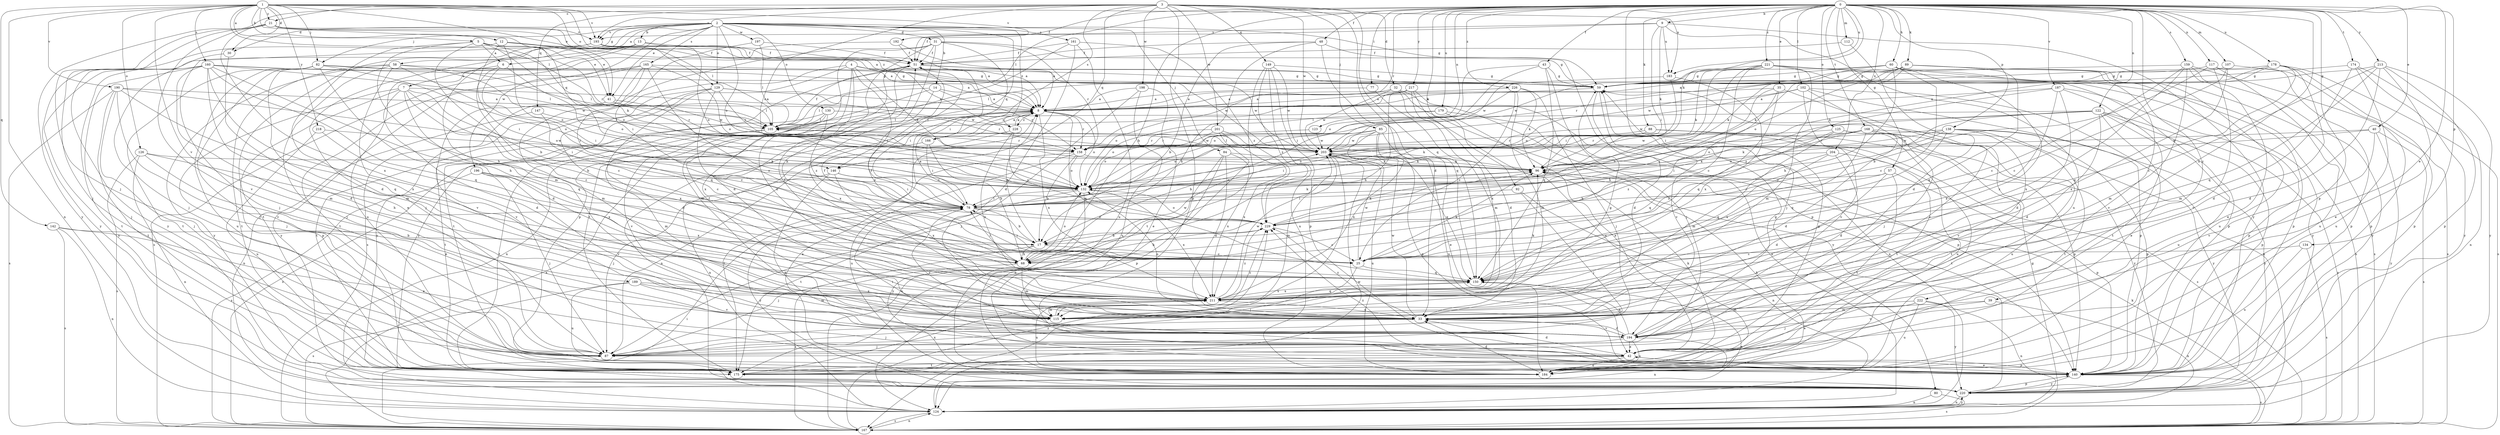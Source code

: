 strict digraph  {
0;
1;
2;
3;
4;
5;
6;
7;
8;
9;
12;
13;
14;
17;
21;
25;
30;
31;
32;
33;
35;
39;
40;
41;
42;
43;
48;
51;
57;
58;
59;
60;
68;
77;
78;
80;
82;
84;
85;
87;
88;
89;
92;
96;
102;
105;
107;
112;
115;
117;
122;
123;
124;
125;
126;
129;
130;
132;
134;
138;
140;
142;
146;
147;
149;
150;
158;
159;
160;
161;
165;
166;
167;
168;
174;
175;
178;
179;
183;
184;
187;
189;
190;
192;
193;
194;
196;
197;
198;
201;
203;
204;
211;
213;
217;
218;
220;
221;
222;
226;
228;
229;
0 -> 9  [label=b];
0 -> 35  [label=e];
0 -> 39  [label=e];
0 -> 40  [label=e];
0 -> 43  [label=f];
0 -> 48  [label=f];
0 -> 51  [label=f];
0 -> 57  [label=g];
0 -> 60  [label=h];
0 -> 68  [label=h];
0 -> 77  [label=i];
0 -> 80  [label=j];
0 -> 88  [label=k];
0 -> 89  [label=k];
0 -> 92  [label=k];
0 -> 96  [label=k];
0 -> 102  [label=l];
0 -> 105  [label=l];
0 -> 107  [label=m];
0 -> 112  [label=m];
0 -> 117  [label=n];
0 -> 122  [label=n];
0 -> 123  [label=n];
0 -> 125  [label=o];
0 -> 134  [label=p];
0 -> 138  [label=p];
0 -> 140  [label=p];
0 -> 158  [label=r];
0 -> 159  [label=s];
0 -> 168  [label=t];
0 -> 174  [label=t];
0 -> 178  [label=u];
0 -> 179  [label=u];
0 -> 183  [label=u];
0 -> 187  [label=v];
0 -> 204  [label=x];
0 -> 211  [label=x];
0 -> 213  [label=y];
0 -> 217  [label=y];
0 -> 221  [label=z];
0 -> 222  [label=z];
0 -> 226  [label=z];
1 -> 5  [label=a];
1 -> 12  [label=b];
1 -> 21  [label=c];
1 -> 30  [label=d];
1 -> 41  [label=e];
1 -> 82  [label=j];
1 -> 105  [label=l];
1 -> 124  [label=n];
1 -> 126  [label=o];
1 -> 129  [label=o];
1 -> 142  [label=q];
1 -> 146  [label=q];
1 -> 160  [label=s];
1 -> 183  [label=u];
1 -> 189  [label=v];
1 -> 190  [label=v];
1 -> 192  [label=v];
1 -> 193  [label=v];
1 -> 218  [label=y];
1 -> 228  [label=z];
2 -> 6  [label=a];
2 -> 13  [label=b];
2 -> 14  [label=b];
2 -> 30  [label=d];
2 -> 31  [label=d];
2 -> 41  [label=e];
2 -> 58  [label=g];
2 -> 59  [label=g];
2 -> 82  [label=j];
2 -> 84  [label=j];
2 -> 115  [label=m];
2 -> 129  [label=o];
2 -> 130  [label=o];
2 -> 132  [label=o];
2 -> 146  [label=q];
2 -> 161  [label=s];
2 -> 165  [label=s];
2 -> 193  [label=v];
2 -> 196  [label=w];
2 -> 197  [label=w];
2 -> 228  [label=z];
3 -> 21  [label=c];
3 -> 32  [label=d];
3 -> 33  [label=d];
3 -> 85  [label=j];
3 -> 87  [label=j];
3 -> 132  [label=o];
3 -> 140  [label=p];
3 -> 146  [label=q];
3 -> 147  [label=q];
3 -> 149  [label=q];
3 -> 150  [label=q];
3 -> 166  [label=s];
3 -> 193  [label=v];
3 -> 198  [label=w];
3 -> 201  [label=w];
3 -> 203  [label=w];
4 -> 59  [label=g];
4 -> 78  [label=i];
4 -> 96  [label=k];
4 -> 115  [label=m];
4 -> 175  [label=t];
4 -> 203  [label=w];
4 -> 211  [label=x];
4 -> 220  [label=y];
5 -> 6  [label=a];
5 -> 17  [label=b];
5 -> 33  [label=d];
5 -> 41  [label=e];
5 -> 68  [label=h];
5 -> 96  [label=k];
5 -> 132  [label=o];
5 -> 158  [label=r];
6 -> 7  [label=a];
6 -> 25  [label=c];
6 -> 78  [label=i];
6 -> 132  [label=o];
7 -> 8  [label=a];
7 -> 17  [label=b];
7 -> 25  [label=c];
7 -> 33  [label=d];
7 -> 78  [label=i];
7 -> 87  [label=j];
7 -> 140  [label=p];
7 -> 150  [label=q];
8 -> 105  [label=l];
8 -> 124  [label=n];
8 -> 132  [label=o];
8 -> 150  [label=q];
8 -> 158  [label=r];
8 -> 166  [label=s];
8 -> 211  [label=x];
8 -> 228  [label=z];
9 -> 51  [label=f];
9 -> 78  [label=i];
9 -> 96  [label=k];
9 -> 183  [label=u];
9 -> 184  [label=u];
9 -> 193  [label=v];
9 -> 220  [label=y];
12 -> 8  [label=a];
12 -> 41  [label=e];
12 -> 51  [label=f];
12 -> 78  [label=i];
12 -> 132  [label=o];
12 -> 220  [label=y];
13 -> 8  [label=a];
13 -> 51  [label=f];
13 -> 87  [label=j];
13 -> 175  [label=t];
13 -> 184  [label=u];
14 -> 8  [label=a];
14 -> 105  [label=l];
14 -> 124  [label=n];
14 -> 158  [label=r];
14 -> 211  [label=x];
17 -> 8  [label=a];
17 -> 25  [label=c];
17 -> 68  [label=h];
17 -> 87  [label=j];
21 -> 8  [label=a];
21 -> 87  [label=j];
21 -> 105  [label=l];
21 -> 193  [label=v];
21 -> 194  [label=v];
21 -> 211  [label=x];
21 -> 220  [label=y];
25 -> 51  [label=f];
25 -> 78  [label=i];
25 -> 87  [label=j];
25 -> 96  [label=k];
25 -> 150  [label=q];
25 -> 203  [label=w];
30 -> 42  [label=e];
30 -> 87  [label=j];
31 -> 33  [label=d];
31 -> 51  [label=f];
31 -> 59  [label=g];
31 -> 68  [label=h];
31 -> 78  [label=i];
31 -> 140  [label=p];
31 -> 158  [label=r];
31 -> 167  [label=s];
32 -> 8  [label=a];
32 -> 124  [label=n];
32 -> 184  [label=u];
32 -> 203  [label=w];
32 -> 220  [label=y];
33 -> 87  [label=j];
33 -> 132  [label=o];
33 -> 194  [label=v];
33 -> 203  [label=w];
33 -> 229  [label=z];
35 -> 8  [label=a];
35 -> 68  [label=h];
35 -> 150  [label=q];
35 -> 194  [label=v];
35 -> 229  [label=z];
39 -> 115  [label=m];
39 -> 124  [label=n];
39 -> 194  [label=v];
40 -> 132  [label=o];
40 -> 167  [label=s];
40 -> 194  [label=v];
40 -> 203  [label=w];
40 -> 220  [label=y];
41 -> 105  [label=l];
41 -> 158  [label=r];
41 -> 194  [label=v];
41 -> 203  [label=w];
42 -> 33  [label=d];
42 -> 59  [label=g];
42 -> 78  [label=i];
42 -> 96  [label=k];
42 -> 140  [label=p];
42 -> 175  [label=t];
42 -> 184  [label=u];
43 -> 59  [label=g];
43 -> 78  [label=i];
43 -> 87  [label=j];
43 -> 132  [label=o];
43 -> 150  [label=q];
48 -> 17  [label=b];
48 -> 51  [label=f];
48 -> 68  [label=h];
48 -> 140  [label=p];
48 -> 150  [label=q];
51 -> 59  [label=g];
51 -> 78  [label=i];
51 -> 203  [label=w];
51 -> 211  [label=x];
51 -> 220  [label=y];
57 -> 33  [label=d];
57 -> 132  [label=o];
57 -> 140  [label=p];
57 -> 175  [label=t];
57 -> 229  [label=z];
58 -> 59  [label=g];
58 -> 78  [label=i];
58 -> 87  [label=j];
58 -> 175  [label=t];
58 -> 194  [label=v];
58 -> 203  [label=w];
58 -> 220  [label=y];
59 -> 8  [label=a];
59 -> 33  [label=d];
59 -> 194  [label=v];
60 -> 25  [label=c];
60 -> 59  [label=g];
60 -> 68  [label=h];
60 -> 96  [label=k];
60 -> 105  [label=l];
60 -> 140  [label=p];
60 -> 194  [label=v];
60 -> 211  [label=x];
68 -> 51  [label=f];
68 -> 78  [label=i];
68 -> 115  [label=m];
68 -> 132  [label=o];
68 -> 167  [label=s];
68 -> 203  [label=w];
77 -> 8  [label=a];
77 -> 115  [label=m];
78 -> 8  [label=a];
78 -> 17  [label=b];
78 -> 96  [label=k];
78 -> 194  [label=v];
78 -> 220  [label=y];
78 -> 229  [label=z];
80 -> 124  [label=n];
80 -> 167  [label=s];
82 -> 33  [label=d];
82 -> 59  [label=g];
82 -> 87  [label=j];
82 -> 105  [label=l];
82 -> 115  [label=m];
82 -> 132  [label=o];
82 -> 175  [label=t];
82 -> 184  [label=u];
84 -> 33  [label=d];
84 -> 96  [label=k];
84 -> 140  [label=p];
84 -> 167  [label=s];
84 -> 211  [label=x];
85 -> 17  [label=b];
85 -> 42  [label=e];
85 -> 132  [label=o];
85 -> 140  [label=p];
85 -> 184  [label=u];
85 -> 203  [label=w];
85 -> 211  [label=x];
88 -> 78  [label=i];
88 -> 132  [label=o];
88 -> 140  [label=p];
88 -> 158  [label=r];
88 -> 167  [label=s];
88 -> 175  [label=t];
89 -> 8  [label=a];
89 -> 59  [label=g];
89 -> 96  [label=k];
89 -> 132  [label=o];
89 -> 150  [label=q];
89 -> 167  [label=s];
89 -> 184  [label=u];
89 -> 203  [label=w];
92 -> 78  [label=i];
92 -> 87  [label=j];
92 -> 124  [label=n];
96 -> 132  [label=o];
102 -> 8  [label=a];
102 -> 87  [label=j];
102 -> 124  [label=n];
102 -> 132  [label=o];
102 -> 140  [label=p];
102 -> 194  [label=v];
105 -> 51  [label=f];
105 -> 115  [label=m];
105 -> 158  [label=r];
105 -> 167  [label=s];
105 -> 175  [label=t];
105 -> 203  [label=w];
107 -> 25  [label=c];
107 -> 59  [label=g];
107 -> 140  [label=p];
107 -> 211  [label=x];
112 -> 33  [label=d];
112 -> 51  [label=f];
115 -> 51  [label=f];
115 -> 59  [label=g];
115 -> 229  [label=z];
117 -> 17  [label=b];
117 -> 59  [label=g];
117 -> 140  [label=p];
117 -> 184  [label=u];
117 -> 194  [label=v];
122 -> 25  [label=c];
122 -> 33  [label=d];
122 -> 42  [label=e];
122 -> 105  [label=l];
122 -> 132  [label=o];
122 -> 140  [label=p];
122 -> 167  [label=s];
122 -> 184  [label=u];
122 -> 203  [label=w];
123 -> 158  [label=r];
123 -> 203  [label=w];
124 -> 167  [label=s];
124 -> 203  [label=w];
124 -> 220  [label=y];
125 -> 115  [label=m];
125 -> 150  [label=q];
125 -> 158  [label=r];
125 -> 184  [label=u];
125 -> 220  [label=y];
126 -> 42  [label=e];
126 -> 68  [label=h];
126 -> 96  [label=k];
126 -> 124  [label=n];
126 -> 167  [label=s];
129 -> 8  [label=a];
129 -> 25  [label=c];
129 -> 33  [label=d];
129 -> 158  [label=r];
129 -> 175  [label=t];
129 -> 203  [label=w];
129 -> 211  [label=x];
130 -> 105  [label=l];
130 -> 158  [label=r];
130 -> 175  [label=t];
130 -> 194  [label=v];
130 -> 229  [label=z];
132 -> 78  [label=i];
132 -> 175  [label=t];
132 -> 211  [label=x];
132 -> 220  [label=y];
134 -> 25  [label=c];
134 -> 167  [label=s];
134 -> 184  [label=u];
138 -> 96  [label=k];
138 -> 140  [label=p];
138 -> 150  [label=q];
138 -> 158  [label=r];
138 -> 175  [label=t];
138 -> 194  [label=v];
138 -> 203  [label=w];
138 -> 220  [label=y];
140 -> 42  [label=e];
140 -> 167  [label=s];
140 -> 220  [label=y];
140 -> 229  [label=z];
142 -> 17  [label=b];
142 -> 42  [label=e];
142 -> 124  [label=n];
142 -> 167  [label=s];
146 -> 78  [label=i];
146 -> 87  [label=j];
146 -> 132  [label=o];
146 -> 140  [label=p];
146 -> 211  [label=x];
147 -> 25  [label=c];
147 -> 105  [label=l];
147 -> 124  [label=n];
149 -> 59  [label=g];
149 -> 140  [label=p];
149 -> 175  [label=t];
149 -> 184  [label=u];
149 -> 203  [label=w];
149 -> 229  [label=z];
150 -> 51  [label=f];
150 -> 124  [label=n];
150 -> 211  [label=x];
158 -> 17  [label=b];
158 -> 96  [label=k];
158 -> 132  [label=o];
158 -> 175  [label=t];
158 -> 184  [label=u];
159 -> 25  [label=c];
159 -> 42  [label=e];
159 -> 59  [label=g];
159 -> 115  [label=m];
159 -> 167  [label=s];
159 -> 211  [label=x];
159 -> 220  [label=y];
160 -> 8  [label=a];
160 -> 33  [label=d];
160 -> 59  [label=g];
160 -> 68  [label=h];
160 -> 87  [label=j];
160 -> 105  [label=l];
160 -> 115  [label=m];
160 -> 150  [label=q];
160 -> 175  [label=t];
160 -> 211  [label=x];
160 -> 220  [label=y];
161 -> 33  [label=d];
161 -> 51  [label=f];
161 -> 175  [label=t];
161 -> 184  [label=u];
161 -> 229  [label=z];
165 -> 25  [label=c];
165 -> 59  [label=g];
165 -> 115  [label=m];
165 -> 132  [label=o];
165 -> 150  [label=q];
165 -> 175  [label=t];
165 -> 220  [label=y];
166 -> 8  [label=a];
166 -> 68  [label=h];
166 -> 78  [label=i];
166 -> 124  [label=n];
167 -> 8  [label=a];
167 -> 59  [label=g];
167 -> 78  [label=i];
167 -> 96  [label=k];
167 -> 124  [label=n];
167 -> 229  [label=z];
168 -> 33  [label=d];
168 -> 68  [label=h];
168 -> 78  [label=i];
168 -> 175  [label=t];
168 -> 184  [label=u];
168 -> 203  [label=w];
168 -> 211  [label=x];
168 -> 220  [label=y];
174 -> 59  [label=g];
174 -> 115  [label=m];
174 -> 124  [label=n];
174 -> 184  [label=u];
174 -> 220  [label=y];
175 -> 211  [label=x];
178 -> 33  [label=d];
178 -> 59  [label=g];
178 -> 96  [label=k];
178 -> 140  [label=p];
178 -> 150  [label=q];
178 -> 158  [label=r];
178 -> 167  [label=s];
179 -> 42  [label=e];
179 -> 105  [label=l];
179 -> 132  [label=o];
179 -> 140  [label=p];
183 -> 78  [label=i];
183 -> 203  [label=w];
183 -> 211  [label=x];
184 -> 33  [label=d];
184 -> 96  [label=k];
187 -> 8  [label=a];
187 -> 33  [label=d];
187 -> 140  [label=p];
187 -> 175  [label=t];
187 -> 211  [label=x];
187 -> 229  [label=z];
189 -> 115  [label=m];
189 -> 167  [label=s];
189 -> 184  [label=u];
189 -> 194  [label=v];
189 -> 211  [label=x];
190 -> 8  [label=a];
190 -> 87  [label=j];
190 -> 132  [label=o];
190 -> 150  [label=q];
190 -> 167  [label=s];
190 -> 175  [label=t];
190 -> 194  [label=v];
192 -> 8  [label=a];
192 -> 51  [label=f];
192 -> 78  [label=i];
193 -> 8  [label=a];
193 -> 51  [label=f];
193 -> 87  [label=j];
193 -> 132  [label=o];
193 -> 220  [label=y];
194 -> 33  [label=d];
194 -> 42  [label=e];
194 -> 59  [label=g];
194 -> 87  [label=j];
194 -> 124  [label=n];
194 -> 150  [label=q];
194 -> 184  [label=u];
196 -> 87  [label=j];
196 -> 132  [label=o];
196 -> 167  [label=s];
196 -> 194  [label=v];
196 -> 211  [label=x];
197 -> 51  [label=f];
197 -> 105  [label=l];
197 -> 167  [label=s];
198 -> 8  [label=a];
198 -> 42  [label=e];
198 -> 87  [label=j];
198 -> 184  [label=u];
201 -> 96  [label=k];
201 -> 124  [label=n];
201 -> 132  [label=o];
201 -> 158  [label=r];
201 -> 211  [label=x];
203 -> 96  [label=k];
203 -> 105  [label=l];
203 -> 115  [label=m];
203 -> 150  [label=q];
203 -> 167  [label=s];
203 -> 184  [label=u];
204 -> 33  [label=d];
204 -> 96  [label=k];
204 -> 150  [label=q];
204 -> 175  [label=t];
204 -> 229  [label=z];
211 -> 33  [label=d];
211 -> 96  [label=k];
211 -> 115  [label=m];
211 -> 150  [label=q];
211 -> 184  [label=u];
211 -> 203  [label=w];
211 -> 229  [label=z];
213 -> 25  [label=c];
213 -> 33  [label=d];
213 -> 42  [label=e];
213 -> 59  [label=g];
213 -> 140  [label=p];
213 -> 150  [label=q];
213 -> 220  [label=y];
217 -> 8  [label=a];
217 -> 33  [label=d];
217 -> 68  [label=h];
217 -> 124  [label=n];
217 -> 132  [label=o];
217 -> 211  [label=x];
218 -> 184  [label=u];
218 -> 203  [label=w];
218 -> 211  [label=x];
220 -> 8  [label=a];
220 -> 124  [label=n];
220 -> 140  [label=p];
221 -> 17  [label=b];
221 -> 25  [label=c];
221 -> 59  [label=g];
221 -> 78  [label=i];
221 -> 96  [label=k];
221 -> 115  [label=m];
221 -> 140  [label=p];
221 -> 167  [label=s];
221 -> 203  [label=w];
221 -> 220  [label=y];
222 -> 42  [label=e];
222 -> 87  [label=j];
222 -> 115  [label=m];
222 -> 124  [label=n];
222 -> 184  [label=u];
222 -> 220  [label=y];
226 -> 8  [label=a];
226 -> 25  [label=c];
226 -> 87  [label=j];
226 -> 96  [label=k];
226 -> 115  [label=m];
226 -> 132  [label=o];
228 -> 8  [label=a];
228 -> 87  [label=j];
228 -> 211  [label=x];
228 -> 229  [label=z];
229 -> 17  [label=b];
229 -> 25  [label=c];
229 -> 68  [label=h];
229 -> 96  [label=k];
229 -> 132  [label=o];
}
